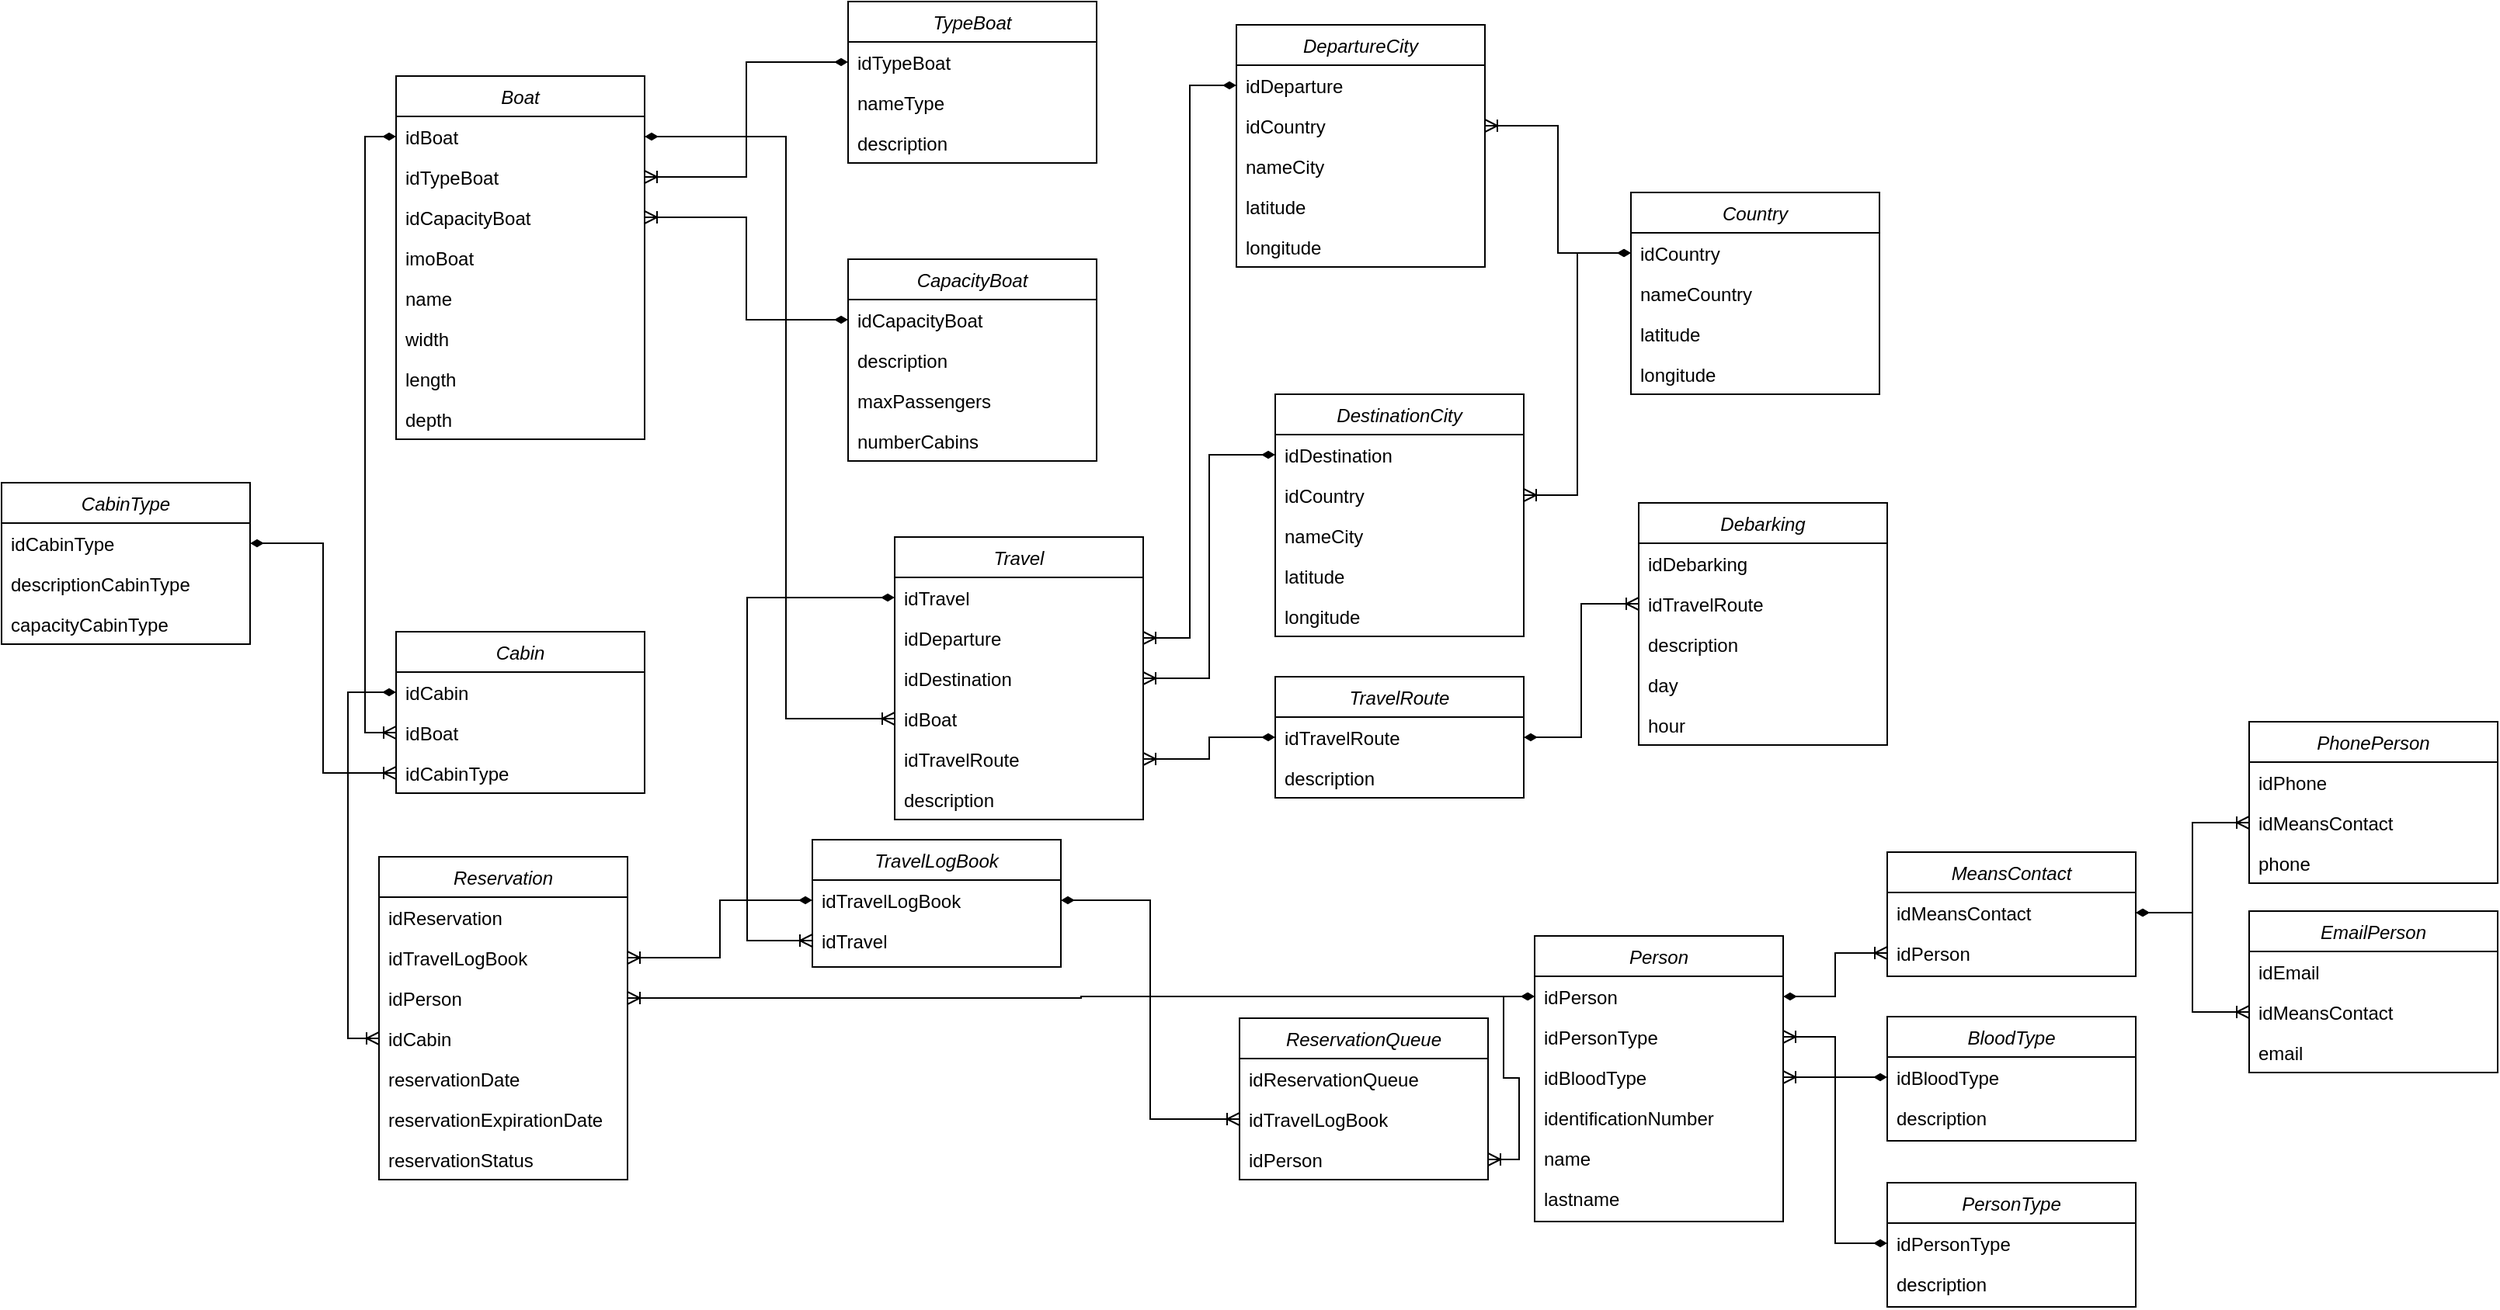 <mxfile version="15.4.0" type="device"><diagram id="C5RBs43oDa-KdzZeNtuy" name="Page-1"><mxGraphModel dx="1700" dy="823" grid="0" gridSize="10" guides="1" tooltips="1" connect="1" arrows="1" fold="1" page="1" pageScale="1" pageWidth="1000" pageHeight="700" math="0" shadow="0"><root><mxCell id="WIyWlLk6GJQsqaUBKTNV-0"/><mxCell id="WIyWlLk6GJQsqaUBKTNV-1" parent="WIyWlLk6GJQsqaUBKTNV-0"/><mxCell id="zkfFHV4jXpPFQw0GAbJ--0" value="Boat" style="swimlane;fontStyle=2;align=center;verticalAlign=top;childLayout=stackLayout;horizontal=1;startSize=26;horizontalStack=0;resizeParent=1;resizeLast=0;collapsible=1;marginBottom=0;rounded=0;shadow=0;strokeWidth=1;" parent="WIyWlLk6GJQsqaUBKTNV-1" vertex="1"><mxGeometry x="40" y="120" width="160" height="234" as="geometry"><mxRectangle x="230" y="140" width="160" height="26" as="alternateBounds"/></mxGeometry></mxCell><mxCell id="zkfFHV4jXpPFQw0GAbJ--1" value="idBoat" style="text;align=left;verticalAlign=top;spacingLeft=4;spacingRight=4;overflow=hidden;rotatable=0;points=[[0,0.5],[1,0.5]];portConstraint=eastwest;" parent="zkfFHV4jXpPFQw0GAbJ--0" vertex="1"><mxGeometry y="26" width="160" height="26" as="geometry"/></mxCell><mxCell id="qh6ZkRq67ERM3_YpmXy7-5" value="idTypeBoat" style="text;align=left;verticalAlign=top;spacingLeft=4;spacingRight=4;overflow=hidden;rotatable=0;points=[[0,0.5],[1,0.5]];portConstraint=eastwest;" parent="zkfFHV4jXpPFQw0GAbJ--0" vertex="1"><mxGeometry y="52" width="160" height="26" as="geometry"/></mxCell><mxCell id="qh6ZkRq67ERM3_YpmXy7-20" value="idCapacityBoat" style="text;align=left;verticalAlign=top;spacingLeft=4;spacingRight=4;overflow=hidden;rotatable=0;points=[[0,0.5],[1,0.5]];portConstraint=eastwest;rounded=0;shadow=0;html=0;" parent="zkfFHV4jXpPFQw0GAbJ--0" vertex="1"><mxGeometry y="78" width="160" height="26" as="geometry"/></mxCell><mxCell id="zkfFHV4jXpPFQw0GAbJ--2" value="imoBoat" style="text;align=left;verticalAlign=top;spacingLeft=4;spacingRight=4;overflow=hidden;rotatable=0;points=[[0,0.5],[1,0.5]];portConstraint=eastwest;rounded=0;shadow=0;html=0;" parent="zkfFHV4jXpPFQw0GAbJ--0" vertex="1"><mxGeometry y="104" width="160" height="26" as="geometry"/></mxCell><mxCell id="qh6ZkRq67ERM3_YpmXy7-0" value="name" style="text;align=left;verticalAlign=top;spacingLeft=4;spacingRight=4;overflow=hidden;rotatable=0;points=[[0,0.5],[1,0.5]];portConstraint=eastwest;rounded=0;shadow=0;html=0;" parent="zkfFHV4jXpPFQw0GAbJ--0" vertex="1"><mxGeometry y="130" width="160" height="26" as="geometry"/></mxCell><mxCell id="qh6ZkRq67ERM3_YpmXy7-2" value="width   " style="text;align=left;verticalAlign=top;spacingLeft=4;spacingRight=4;overflow=hidden;rotatable=0;points=[[0,0.5],[1,0.5]];portConstraint=eastwest;rounded=0;shadow=0;html=0;" parent="zkfFHV4jXpPFQw0GAbJ--0" vertex="1"><mxGeometry y="156" width="160" height="26" as="geometry"/></mxCell><mxCell id="qh6ZkRq67ERM3_YpmXy7-3" value="length" style="text;align=left;verticalAlign=top;spacingLeft=4;spacingRight=4;overflow=hidden;rotatable=0;points=[[0,0.5],[1,0.5]];portConstraint=eastwest;rounded=0;shadow=0;html=0;" parent="zkfFHV4jXpPFQw0GAbJ--0" vertex="1"><mxGeometry y="182" width="160" height="26" as="geometry"/></mxCell><mxCell id="qh6ZkRq67ERM3_YpmXy7-4" value="depth" style="text;align=left;verticalAlign=top;spacingLeft=4;spacingRight=4;overflow=hidden;rotatable=0;points=[[0,0.5],[1,0.5]];portConstraint=eastwest;rounded=0;shadow=0;html=0;" parent="zkfFHV4jXpPFQw0GAbJ--0" vertex="1"><mxGeometry y="208" width="160" height="26" as="geometry"/></mxCell><mxCell id="qh6ZkRq67ERM3_YpmXy7-14" style="edgeStyle=orthogonalEdgeStyle;rounded=0;orthogonalLoop=1;jettySize=auto;html=1;endArrow=ERoneToMany;endFill=0;startArrow=diamondThin;startFill=1;exitX=0;exitY=0.5;exitDx=0;exitDy=0;" parent="WIyWlLk6GJQsqaUBKTNV-1" source="qh6ZkRq67ERM3_YpmXy7-8" target="qh6ZkRq67ERM3_YpmXy7-5" edge="1"><mxGeometry relative="1" as="geometry"/></mxCell><mxCell id="qh6ZkRq67ERM3_YpmXy7-6" value="TypeBoat" style="swimlane;fontStyle=2;align=center;verticalAlign=top;childLayout=stackLayout;horizontal=1;startSize=26;horizontalStack=0;resizeParent=1;resizeLast=0;collapsible=1;marginBottom=0;rounded=0;shadow=0;strokeWidth=1;" parent="WIyWlLk6GJQsqaUBKTNV-1" vertex="1"><mxGeometry x="331" y="72" width="160" height="104" as="geometry"><mxRectangle x="230" y="140" width="160" height="26" as="alternateBounds"/></mxGeometry></mxCell><mxCell id="qh6ZkRq67ERM3_YpmXy7-8" value="idTypeBoat" style="text;align=left;verticalAlign=top;spacingLeft=4;spacingRight=4;overflow=hidden;rotatable=0;points=[[0,0.5],[1,0.5]];portConstraint=eastwest;" parent="qh6ZkRq67ERM3_YpmXy7-6" vertex="1"><mxGeometry y="26" width="160" height="26" as="geometry"/></mxCell><mxCell id="qh6ZkRq67ERM3_YpmXy7-12" value="nameType" style="text;align=left;verticalAlign=top;spacingLeft=4;spacingRight=4;overflow=hidden;rotatable=0;points=[[0,0.5],[1,0.5]];portConstraint=eastwest;rounded=0;shadow=0;html=0;" parent="qh6ZkRq67ERM3_YpmXy7-6" vertex="1"><mxGeometry y="52" width="160" height="26" as="geometry"/></mxCell><mxCell id="qh6ZkRq67ERM3_YpmXy7-13" value="description" style="text;align=left;verticalAlign=top;spacingLeft=4;spacingRight=4;overflow=hidden;rotatable=0;points=[[0,0.5],[1,0.5]];portConstraint=eastwest;rounded=0;shadow=0;html=0;" parent="qh6ZkRq67ERM3_YpmXy7-6" vertex="1"><mxGeometry y="78" width="160" height="26" as="geometry"/></mxCell><mxCell id="qh6ZkRq67ERM3_YpmXy7-16" value="CapacityBoat" style="swimlane;fontStyle=2;align=center;verticalAlign=top;childLayout=stackLayout;horizontal=1;startSize=26;horizontalStack=0;resizeParent=1;resizeLast=0;collapsible=1;marginBottom=0;rounded=0;shadow=0;strokeWidth=1;" parent="WIyWlLk6GJQsqaUBKTNV-1" vertex="1"><mxGeometry x="331" y="238" width="160" height="130" as="geometry"><mxRectangle x="230" y="140" width="160" height="26" as="alternateBounds"/></mxGeometry></mxCell><mxCell id="qh6ZkRq67ERM3_YpmXy7-17" value="idCapacityBoat" style="text;align=left;verticalAlign=top;spacingLeft=4;spacingRight=4;overflow=hidden;rotatable=0;points=[[0,0.5],[1,0.5]];portConstraint=eastwest;" parent="qh6ZkRq67ERM3_YpmXy7-16" vertex="1"><mxGeometry y="26" width="160" height="26" as="geometry"/></mxCell><mxCell id="qh6ZkRq67ERM3_YpmXy7-18" value="description" style="text;align=left;verticalAlign=top;spacingLeft=4;spacingRight=4;overflow=hidden;rotatable=0;points=[[0,0.5],[1,0.5]];portConstraint=eastwest;rounded=0;shadow=0;html=0;" parent="qh6ZkRq67ERM3_YpmXy7-16" vertex="1"><mxGeometry y="52" width="160" height="26" as="geometry"/></mxCell><mxCell id="qh6ZkRq67ERM3_YpmXy7-51" value="maxPassengers" style="text;align=left;verticalAlign=top;spacingLeft=4;spacingRight=4;overflow=hidden;rotatable=0;points=[[0,0.5],[1,0.5]];portConstraint=eastwest;rounded=0;shadow=0;html=0;" parent="qh6ZkRq67ERM3_YpmXy7-16" vertex="1"><mxGeometry y="78" width="160" height="26" as="geometry"/></mxCell><mxCell id="qh6ZkRq67ERM3_YpmXy7-52" value="numberCabins" style="text;align=left;verticalAlign=top;spacingLeft=4;spacingRight=4;overflow=hidden;rotatable=0;points=[[0,0.5],[1,0.5]];portConstraint=eastwest;rounded=0;shadow=0;html=0;" parent="qh6ZkRq67ERM3_YpmXy7-16" vertex="1"><mxGeometry y="104" width="160" height="26" as="geometry"/></mxCell><mxCell id="qh6ZkRq67ERM3_YpmXy7-21" style="edgeStyle=orthogonalEdgeStyle;rounded=0;orthogonalLoop=1;jettySize=auto;html=1;entryX=1;entryY=0.5;entryDx=0;entryDy=0;startArrow=diamondThin;startFill=1;endArrow=ERoneToMany;endFill=0;" parent="WIyWlLk6GJQsqaUBKTNV-1" source="qh6ZkRq67ERM3_YpmXy7-17" target="qh6ZkRq67ERM3_YpmXy7-20" edge="1"><mxGeometry relative="1" as="geometry"/></mxCell><mxCell id="qh6ZkRq67ERM3_YpmXy7-22" value="Travel" style="swimlane;fontStyle=2;align=center;verticalAlign=top;childLayout=stackLayout;horizontal=1;startSize=26;horizontalStack=0;resizeParent=1;resizeLast=0;collapsible=1;marginBottom=0;rounded=0;shadow=0;strokeWidth=1;" parent="WIyWlLk6GJQsqaUBKTNV-1" vertex="1"><mxGeometry x="361" y="417" width="160" height="182" as="geometry"><mxRectangle x="230" y="140" width="160" height="26" as="alternateBounds"/></mxGeometry></mxCell><mxCell id="qh6ZkRq67ERM3_YpmXy7-23" value="idTravel" style="text;align=left;verticalAlign=top;spacingLeft=4;spacingRight=4;overflow=hidden;rotatable=0;points=[[0,0.5],[1,0.5]];portConstraint=eastwest;" parent="qh6ZkRq67ERM3_YpmXy7-22" vertex="1"><mxGeometry y="26" width="160" height="26" as="geometry"/></mxCell><mxCell id="qh6ZkRq67ERM3_YpmXy7-46" value="idDeparture" style="text;align=left;verticalAlign=top;spacingLeft=4;spacingRight=4;overflow=hidden;rotatable=0;points=[[0,0.5],[1,0.5]];portConstraint=eastwest;" parent="qh6ZkRq67ERM3_YpmXy7-22" vertex="1"><mxGeometry y="52" width="160" height="26" as="geometry"/></mxCell><mxCell id="qh6ZkRq67ERM3_YpmXy7-45" value="idDestination" style="text;align=left;verticalAlign=top;spacingLeft=4;spacingRight=4;overflow=hidden;rotatable=0;points=[[0,0.5],[1,0.5]];portConstraint=eastwest;" parent="qh6ZkRq67ERM3_YpmXy7-22" vertex="1"><mxGeometry y="78" width="160" height="26" as="geometry"/></mxCell><mxCell id="qh6ZkRq67ERM3_YpmXy7-53" value="idBoat" style="text;align=left;verticalAlign=top;spacingLeft=4;spacingRight=4;overflow=hidden;rotatable=0;points=[[0,0.5],[1,0.5]];portConstraint=eastwest;" parent="qh6ZkRq67ERM3_YpmXy7-22" vertex="1"><mxGeometry y="104" width="160" height="26" as="geometry"/></mxCell><mxCell id="qh6ZkRq67ERM3_YpmXy7-24" value="idTravelRoute" style="text;align=left;verticalAlign=top;spacingLeft=4;spacingRight=4;overflow=hidden;rotatable=0;points=[[0,0.5],[1,0.5]];portConstraint=eastwest;rounded=0;shadow=0;html=0;" parent="qh6ZkRq67ERM3_YpmXy7-22" vertex="1"><mxGeometry y="130" width="160" height="26" as="geometry"/></mxCell><mxCell id="qh6ZkRq67ERM3_YpmXy7-141" value="description" style="text;align=left;verticalAlign=top;spacingLeft=4;spacingRight=4;overflow=hidden;rotatable=0;points=[[0,0.5],[1,0.5]];portConstraint=eastwest;rounded=0;shadow=0;html=0;" parent="qh6ZkRq67ERM3_YpmXy7-22" vertex="1"><mxGeometry y="156" width="160" height="26" as="geometry"/></mxCell><mxCell id="qh6ZkRq67ERM3_YpmXy7-26" value="DepartureCity" style="swimlane;fontStyle=2;align=center;verticalAlign=top;childLayout=stackLayout;horizontal=1;startSize=26;horizontalStack=0;resizeParent=1;resizeLast=0;collapsible=1;marginBottom=0;rounded=0;shadow=0;strokeWidth=1;" parent="WIyWlLk6GJQsqaUBKTNV-1" vertex="1"><mxGeometry x="581" y="87" width="160" height="156" as="geometry"><mxRectangle x="230" y="140" width="160" height="26" as="alternateBounds"/></mxGeometry></mxCell><mxCell id="qh6ZkRq67ERM3_YpmXy7-27" value="idDeparture" style="text;align=left;verticalAlign=top;spacingLeft=4;spacingRight=4;overflow=hidden;rotatable=0;points=[[0,0.5],[1,0.5]];portConstraint=eastwest;" parent="qh6ZkRq67ERM3_YpmXy7-26" vertex="1"><mxGeometry y="26" width="160" height="26" as="geometry"/></mxCell><mxCell id="qh6ZkRq67ERM3_YpmXy7-32" value="idCountry" style="text;align=left;verticalAlign=top;spacingLeft=4;spacingRight=4;overflow=hidden;rotatable=0;points=[[0,0.5],[1,0.5]];portConstraint=eastwest;rounded=0;shadow=0;html=0;" parent="qh6ZkRq67ERM3_YpmXy7-26" vertex="1"><mxGeometry y="52" width="160" height="26" as="geometry"/></mxCell><mxCell id="qh6ZkRq67ERM3_YpmXy7-28" value="nameCity" style="text;align=left;verticalAlign=top;spacingLeft=4;spacingRight=4;overflow=hidden;rotatable=0;points=[[0,0.5],[1,0.5]];portConstraint=eastwest;rounded=0;shadow=0;html=0;" parent="qh6ZkRq67ERM3_YpmXy7-26" vertex="1"><mxGeometry y="78" width="160" height="26" as="geometry"/></mxCell><mxCell id="qh6ZkRq67ERM3_YpmXy7-40" value="latitude" style="text;align=left;verticalAlign=top;spacingLeft=4;spacingRight=4;overflow=hidden;rotatable=0;points=[[0,0.5],[1,0.5]];portConstraint=eastwest;rounded=0;shadow=0;html=0;" parent="qh6ZkRq67ERM3_YpmXy7-26" vertex="1"><mxGeometry y="104" width="160" height="26" as="geometry"/></mxCell><mxCell id="qh6ZkRq67ERM3_YpmXy7-41" value="longitude" style="text;align=left;verticalAlign=top;spacingLeft=4;spacingRight=4;overflow=hidden;rotatable=0;points=[[0,0.5],[1,0.5]];portConstraint=eastwest;rounded=0;shadow=0;html=0;" parent="qh6ZkRq67ERM3_YpmXy7-26" vertex="1"><mxGeometry y="130" width="160" height="26" as="geometry"/></mxCell><mxCell id="qh6ZkRq67ERM3_YpmXy7-29" value="DestinationCity" style="swimlane;fontStyle=2;align=center;verticalAlign=top;childLayout=stackLayout;horizontal=1;startSize=26;horizontalStack=0;resizeParent=1;resizeLast=0;collapsible=1;marginBottom=0;rounded=0;shadow=0;strokeWidth=1;" parent="WIyWlLk6GJQsqaUBKTNV-1" vertex="1"><mxGeometry x="606" y="325" width="160" height="156" as="geometry"><mxRectangle x="230" y="140" width="160" height="26" as="alternateBounds"/></mxGeometry></mxCell><mxCell id="qh6ZkRq67ERM3_YpmXy7-30" value="idDestination" style="text;align=left;verticalAlign=top;spacingLeft=4;spacingRight=4;overflow=hidden;rotatable=0;points=[[0,0.5],[1,0.5]];portConstraint=eastwest;" parent="qh6ZkRq67ERM3_YpmXy7-29" vertex="1"><mxGeometry y="26" width="160" height="26" as="geometry"/></mxCell><mxCell id="qh6ZkRq67ERM3_YpmXy7-33" value="idCountry" style="text;align=left;verticalAlign=top;spacingLeft=4;spacingRight=4;overflow=hidden;rotatable=0;points=[[0,0.5],[1,0.5]];portConstraint=eastwest;rounded=0;shadow=0;html=0;" parent="qh6ZkRq67ERM3_YpmXy7-29" vertex="1"><mxGeometry y="52" width="160" height="26" as="geometry"/></mxCell><mxCell id="qh6ZkRq67ERM3_YpmXy7-31" value="nameCity" style="text;align=left;verticalAlign=top;spacingLeft=4;spacingRight=4;overflow=hidden;rotatable=0;points=[[0,0.5],[1,0.5]];portConstraint=eastwest;rounded=0;shadow=0;html=0;" parent="qh6ZkRq67ERM3_YpmXy7-29" vertex="1"><mxGeometry y="78" width="160" height="26" as="geometry"/></mxCell><mxCell id="qh6ZkRq67ERM3_YpmXy7-39" value="latitude" style="text;align=left;verticalAlign=top;spacingLeft=4;spacingRight=4;overflow=hidden;rotatable=0;points=[[0,0.5],[1,0.5]];portConstraint=eastwest;rounded=0;shadow=0;html=0;" parent="qh6ZkRq67ERM3_YpmXy7-29" vertex="1"><mxGeometry y="104" width="160" height="26" as="geometry"/></mxCell><mxCell id="qh6ZkRq67ERM3_YpmXy7-42" value="longitude" style="text;align=left;verticalAlign=top;spacingLeft=4;spacingRight=4;overflow=hidden;rotatable=0;points=[[0,0.5],[1,0.5]];portConstraint=eastwest;rounded=0;shadow=0;html=0;" parent="qh6ZkRq67ERM3_YpmXy7-29" vertex="1"><mxGeometry y="130" width="160" height="26" as="geometry"/></mxCell><mxCell id="qh6ZkRq67ERM3_YpmXy7-34" value="Country" style="swimlane;fontStyle=2;align=center;verticalAlign=top;childLayout=stackLayout;horizontal=1;startSize=26;horizontalStack=0;resizeParent=1;resizeLast=0;collapsible=1;marginBottom=0;rounded=0;shadow=0;strokeWidth=1;" parent="WIyWlLk6GJQsqaUBKTNV-1" vertex="1"><mxGeometry x="835" y="195" width="160" height="130" as="geometry"><mxRectangle x="230" y="140" width="160" height="26" as="alternateBounds"/></mxGeometry></mxCell><mxCell id="qh6ZkRq67ERM3_YpmXy7-35" value="idCountry" style="text;align=left;verticalAlign=top;spacingLeft=4;spacingRight=4;overflow=hidden;rotatable=0;points=[[0,0.5],[1,0.5]];portConstraint=eastwest;" parent="qh6ZkRq67ERM3_YpmXy7-34" vertex="1"><mxGeometry y="26" width="160" height="26" as="geometry"/></mxCell><mxCell id="qh6ZkRq67ERM3_YpmXy7-36" value="nameCountry" style="text;align=left;verticalAlign=top;spacingLeft=4;spacingRight=4;overflow=hidden;rotatable=0;points=[[0,0.5],[1,0.5]];portConstraint=eastwest;rounded=0;shadow=0;html=0;" parent="qh6ZkRq67ERM3_YpmXy7-34" vertex="1"><mxGeometry y="52" width="160" height="26" as="geometry"/></mxCell><mxCell id="qh6ZkRq67ERM3_YpmXy7-37" value="latitude&#10;" style="text;align=left;verticalAlign=top;spacingLeft=4;spacingRight=4;overflow=hidden;rotatable=0;points=[[0,0.5],[1,0.5]];portConstraint=eastwest;rounded=0;shadow=0;html=0;" parent="qh6ZkRq67ERM3_YpmXy7-34" vertex="1"><mxGeometry y="78" width="160" height="26" as="geometry"/></mxCell><mxCell id="qh6ZkRq67ERM3_YpmXy7-38" value="longitude" style="text;align=left;verticalAlign=top;spacingLeft=4;spacingRight=4;overflow=hidden;rotatable=0;points=[[0,0.5],[1,0.5]];portConstraint=eastwest;rounded=0;shadow=0;html=0;" parent="qh6ZkRq67ERM3_YpmXy7-34" vertex="1"><mxGeometry y="104" width="160" height="26" as="geometry"/></mxCell><mxCell id="qh6ZkRq67ERM3_YpmXy7-43" style="edgeStyle=orthogonalEdgeStyle;rounded=0;orthogonalLoop=1;jettySize=auto;html=1;entryX=1;entryY=0.5;entryDx=0;entryDy=0;startArrow=diamondThin;startFill=1;endArrow=ERoneToMany;endFill=0;" parent="WIyWlLk6GJQsqaUBKTNV-1" source="qh6ZkRq67ERM3_YpmXy7-35" target="qh6ZkRq67ERM3_YpmXy7-32" edge="1"><mxGeometry relative="1" as="geometry"/></mxCell><mxCell id="qh6ZkRq67ERM3_YpmXy7-44" style="edgeStyle=orthogonalEdgeStyle;rounded=0;orthogonalLoop=1;jettySize=auto;html=1;entryX=1;entryY=0.5;entryDx=0;entryDy=0;startArrow=diamondThin;startFill=1;endArrow=ERoneToMany;endFill=0;" parent="WIyWlLk6GJQsqaUBKTNV-1" source="qh6ZkRq67ERM3_YpmXy7-35" target="qh6ZkRq67ERM3_YpmXy7-33" edge="1"><mxGeometry relative="1" as="geometry"/></mxCell><mxCell id="qh6ZkRq67ERM3_YpmXy7-49" style="edgeStyle=orthogonalEdgeStyle;rounded=0;orthogonalLoop=1;jettySize=auto;html=1;entryX=1;entryY=0.5;entryDx=0;entryDy=0;startArrow=diamondThin;startFill=1;endArrow=ERoneToMany;endFill=0;" parent="WIyWlLk6GJQsqaUBKTNV-1" source="qh6ZkRq67ERM3_YpmXy7-27" target="qh6ZkRq67ERM3_YpmXy7-46" edge="1"><mxGeometry relative="1" as="geometry"/></mxCell><mxCell id="qh6ZkRq67ERM3_YpmXy7-50" style="edgeStyle=orthogonalEdgeStyle;rounded=0;orthogonalLoop=1;jettySize=auto;html=1;exitX=0;exitY=0.5;exitDx=0;exitDy=0;entryX=1;entryY=0.5;entryDx=0;entryDy=0;startArrow=diamondThin;startFill=1;endArrow=ERoneToMany;endFill=0;" parent="WIyWlLk6GJQsqaUBKTNV-1" source="qh6ZkRq67ERM3_YpmXy7-30" target="qh6ZkRq67ERM3_YpmXy7-45" edge="1"><mxGeometry relative="1" as="geometry"/></mxCell><mxCell id="qh6ZkRq67ERM3_YpmXy7-54" style="edgeStyle=orthogonalEdgeStyle;rounded=0;orthogonalLoop=1;jettySize=auto;html=1;entryX=0;entryY=0.5;entryDx=0;entryDy=0;startArrow=diamondThin;startFill=1;endArrow=ERoneToMany;endFill=0;" parent="WIyWlLk6GJQsqaUBKTNV-1" source="zkfFHV4jXpPFQw0GAbJ--1" target="qh6ZkRq67ERM3_YpmXy7-53" edge="1"><mxGeometry relative="1" as="geometry"><Array as="points"><mxPoint x="291" y="159"/><mxPoint x="291" y="534"/></Array></mxGeometry></mxCell><mxCell id="qh6ZkRq67ERM3_YpmXy7-55" value="TravelLogBook" style="swimlane;fontStyle=2;align=center;verticalAlign=top;childLayout=stackLayout;horizontal=1;startSize=26;horizontalStack=0;resizeParent=1;resizeLast=0;collapsible=1;marginBottom=0;rounded=0;shadow=0;strokeWidth=1;" parent="WIyWlLk6GJQsqaUBKTNV-1" vertex="1"><mxGeometry x="308" y="612" width="160" height="82" as="geometry"><mxRectangle x="230" y="140" width="160" height="26" as="alternateBounds"/></mxGeometry></mxCell><mxCell id="qh6ZkRq67ERM3_YpmXy7-56" value="idTravelLogBook" style="text;align=left;verticalAlign=top;spacingLeft=4;spacingRight=4;overflow=hidden;rotatable=0;points=[[0,0.5],[1,0.5]];portConstraint=eastwest;" parent="qh6ZkRq67ERM3_YpmXy7-55" vertex="1"><mxGeometry y="26" width="160" height="26" as="geometry"/></mxCell><mxCell id="qh6ZkRq67ERM3_YpmXy7-57" value="idTravel" style="text;align=left;verticalAlign=top;spacingLeft=4;spacingRight=4;overflow=hidden;rotatable=0;points=[[0,0.5],[1,0.5]];portConstraint=eastwest;" parent="qh6ZkRq67ERM3_YpmXy7-55" vertex="1"><mxGeometry y="52" width="160" height="26" as="geometry"/></mxCell><mxCell id="qh6ZkRq67ERM3_YpmXy7-61" style="edgeStyle=orthogonalEdgeStyle;rounded=0;orthogonalLoop=1;jettySize=auto;html=1;entryX=0;entryY=0.5;entryDx=0;entryDy=0;startArrow=diamondThin;startFill=1;endArrow=ERoneToMany;endFill=0;" parent="WIyWlLk6GJQsqaUBKTNV-1" source="qh6ZkRq67ERM3_YpmXy7-23" target="qh6ZkRq67ERM3_YpmXy7-57" edge="1"><mxGeometry relative="1" as="geometry"><Array as="points"><mxPoint x="266" y="456"/><mxPoint x="266" y="677"/></Array></mxGeometry></mxCell><mxCell id="qh6ZkRq67ERM3_YpmXy7-62" value="Person" style="swimlane;fontStyle=2;align=center;verticalAlign=top;childLayout=stackLayout;horizontal=1;startSize=26;horizontalStack=0;resizeParent=1;resizeLast=0;collapsible=1;marginBottom=0;rounded=0;shadow=0;strokeWidth=1;" parent="WIyWlLk6GJQsqaUBKTNV-1" vertex="1"><mxGeometry x="773" y="674" width="160" height="184" as="geometry"><mxRectangle x="230" y="140" width="160" height="26" as="alternateBounds"/></mxGeometry></mxCell><mxCell id="qh6ZkRq67ERM3_YpmXy7-63" value="idPerson" style="text;align=left;verticalAlign=top;spacingLeft=4;spacingRight=4;overflow=hidden;rotatable=0;points=[[0,0.5],[1,0.5]];portConstraint=eastwest;" parent="qh6ZkRq67ERM3_YpmXy7-62" vertex="1"><mxGeometry y="26" width="160" height="26" as="geometry"/></mxCell><mxCell id="qh6ZkRq67ERM3_YpmXy7-67" value="idPersonType" style="text;align=left;verticalAlign=top;spacingLeft=4;spacingRight=4;overflow=hidden;rotatable=0;points=[[0,0.5],[1,0.5]];portConstraint=eastwest;" parent="qh6ZkRq67ERM3_YpmXy7-62" vertex="1"><mxGeometry y="52" width="160" height="26" as="geometry"/></mxCell><mxCell id="qh6ZkRq67ERM3_YpmXy7-92" value="idBloodType" style="text;align=left;verticalAlign=top;spacingLeft=4;spacingRight=4;overflow=hidden;rotatable=0;points=[[0,0.5],[1,0.5]];portConstraint=eastwest;" parent="qh6ZkRq67ERM3_YpmXy7-62" vertex="1"><mxGeometry y="78" width="160" height="26" as="geometry"/></mxCell><mxCell id="qh6ZkRq67ERM3_YpmXy7-64" value="identificationNumber" style="text;align=left;verticalAlign=top;spacingLeft=4;spacingRight=4;overflow=hidden;rotatable=0;points=[[0,0.5],[1,0.5]];portConstraint=eastwest;" parent="qh6ZkRq67ERM3_YpmXy7-62" vertex="1"><mxGeometry y="104" width="160" height="26" as="geometry"/></mxCell><mxCell id="qh6ZkRq67ERM3_YpmXy7-65" value="name" style="text;align=left;verticalAlign=top;spacingLeft=4;spacingRight=4;overflow=hidden;rotatable=0;points=[[0,0.5],[1,0.5]];portConstraint=eastwest;" parent="qh6ZkRq67ERM3_YpmXy7-62" vertex="1"><mxGeometry y="130" width="160" height="26" as="geometry"/></mxCell><mxCell id="qh6ZkRq67ERM3_YpmXy7-66" value="lastname" style="text;align=left;verticalAlign=top;spacingLeft=4;spacingRight=4;overflow=hidden;rotatable=0;points=[[0,0.5],[1,0.5]];portConstraint=eastwest;" parent="qh6ZkRq67ERM3_YpmXy7-62" vertex="1"><mxGeometry y="156" width="160" height="26" as="geometry"/></mxCell><mxCell id="qh6ZkRq67ERM3_YpmXy7-68" value="MeansContact" style="swimlane;fontStyle=2;align=center;verticalAlign=top;childLayout=stackLayout;horizontal=1;startSize=26;horizontalStack=0;resizeParent=1;resizeLast=0;collapsible=1;marginBottom=0;rounded=0;shadow=0;strokeWidth=1;" parent="WIyWlLk6GJQsqaUBKTNV-1" vertex="1"><mxGeometry x="1000" y="620" width="160" height="80" as="geometry"><mxRectangle x="230" y="140" width="160" height="26" as="alternateBounds"/></mxGeometry></mxCell><mxCell id="qh6ZkRq67ERM3_YpmXy7-69" value="idMeansContact" style="text;align=left;verticalAlign=top;spacingLeft=4;spacingRight=4;overflow=hidden;rotatable=0;points=[[0,0.5],[1,0.5]];portConstraint=eastwest;" parent="qh6ZkRq67ERM3_YpmXy7-68" vertex="1"><mxGeometry y="26" width="160" height="26" as="geometry"/></mxCell><mxCell id="qh6ZkRq67ERM3_YpmXy7-70" value="idPerson" style="text;align=left;verticalAlign=top;spacingLeft=4;spacingRight=4;overflow=hidden;rotatable=0;points=[[0,0.5],[1,0.5]];portConstraint=eastwest;" parent="qh6ZkRq67ERM3_YpmXy7-68" vertex="1"><mxGeometry y="52" width="160" height="26" as="geometry"/></mxCell><mxCell id="qh6ZkRq67ERM3_YpmXy7-74" style="edgeStyle=orthogonalEdgeStyle;rounded=0;orthogonalLoop=1;jettySize=auto;html=1;entryX=0;entryY=0.5;entryDx=0;entryDy=0;startArrow=diamondThin;startFill=1;endArrow=ERoneToMany;endFill=0;" parent="WIyWlLk6GJQsqaUBKTNV-1" source="qh6ZkRq67ERM3_YpmXy7-63" target="qh6ZkRq67ERM3_YpmXy7-70" edge="1"><mxGeometry relative="1" as="geometry"/></mxCell><mxCell id="qh6ZkRq67ERM3_YpmXy7-75" value="PhonePerson" style="swimlane;fontStyle=2;align=center;verticalAlign=top;childLayout=stackLayout;horizontal=1;startSize=26;horizontalStack=0;resizeParent=1;resizeLast=0;collapsible=1;marginBottom=0;rounded=0;shadow=0;strokeWidth=1;" parent="WIyWlLk6GJQsqaUBKTNV-1" vertex="1"><mxGeometry x="1233" y="536" width="160" height="104" as="geometry"><mxRectangle x="230" y="140" width="160" height="26" as="alternateBounds"/></mxGeometry></mxCell><mxCell id="qh6ZkRq67ERM3_YpmXy7-76" value="idPhone" style="text;align=left;verticalAlign=top;spacingLeft=4;spacingRight=4;overflow=hidden;rotatable=0;points=[[0,0.5],[1,0.5]];portConstraint=eastwest;" parent="qh6ZkRq67ERM3_YpmXy7-75" vertex="1"><mxGeometry y="26" width="160" height="26" as="geometry"/></mxCell><mxCell id="qh6ZkRq67ERM3_YpmXy7-77" value="idMeansContact" style="text;align=left;verticalAlign=top;spacingLeft=4;spacingRight=4;overflow=hidden;rotatable=0;points=[[0,0.5],[1,0.5]];portConstraint=eastwest;" parent="qh6ZkRq67ERM3_YpmXy7-75" vertex="1"><mxGeometry y="52" width="160" height="26" as="geometry"/></mxCell><mxCell id="qh6ZkRq67ERM3_YpmXy7-78" value="phone" style="text;align=left;verticalAlign=top;spacingLeft=4;spacingRight=4;overflow=hidden;rotatable=0;points=[[0,0.5],[1,0.5]];portConstraint=eastwest;" parent="qh6ZkRq67ERM3_YpmXy7-75" vertex="1"><mxGeometry y="78" width="160" height="26" as="geometry"/></mxCell><mxCell id="qh6ZkRq67ERM3_YpmXy7-79" style="edgeStyle=orthogonalEdgeStyle;rounded=0;orthogonalLoop=1;jettySize=auto;html=1;entryX=0;entryY=0.5;entryDx=0;entryDy=0;startArrow=diamondThin;startFill=1;endArrow=ERoneToMany;endFill=0;" parent="WIyWlLk6GJQsqaUBKTNV-1" source="qh6ZkRq67ERM3_YpmXy7-69" target="qh6ZkRq67ERM3_YpmXy7-77" edge="1"><mxGeometry relative="1" as="geometry"/></mxCell><mxCell id="qh6ZkRq67ERM3_YpmXy7-80" value="EmailPerson" style="swimlane;fontStyle=2;align=center;verticalAlign=top;childLayout=stackLayout;horizontal=1;startSize=26;horizontalStack=0;resizeParent=1;resizeLast=0;collapsible=1;marginBottom=0;rounded=0;shadow=0;strokeWidth=1;" parent="WIyWlLk6GJQsqaUBKTNV-1" vertex="1"><mxGeometry x="1233" y="658" width="160" height="104" as="geometry"><mxRectangle x="230" y="140" width="160" height="26" as="alternateBounds"/></mxGeometry></mxCell><mxCell id="qh6ZkRq67ERM3_YpmXy7-81" value="idEmail" style="text;align=left;verticalAlign=top;spacingLeft=4;spacingRight=4;overflow=hidden;rotatable=0;points=[[0,0.5],[1,0.5]];portConstraint=eastwest;" parent="qh6ZkRq67ERM3_YpmXy7-80" vertex="1"><mxGeometry y="26" width="160" height="26" as="geometry"/></mxCell><mxCell id="qh6ZkRq67ERM3_YpmXy7-82" value="idMeansContact" style="text;align=left;verticalAlign=top;spacingLeft=4;spacingRight=4;overflow=hidden;rotatable=0;points=[[0,0.5],[1,0.5]];portConstraint=eastwest;" parent="qh6ZkRq67ERM3_YpmXy7-80" vertex="1"><mxGeometry y="52" width="160" height="26" as="geometry"/></mxCell><mxCell id="qh6ZkRq67ERM3_YpmXy7-83" value="email" style="text;align=left;verticalAlign=top;spacingLeft=4;spacingRight=4;overflow=hidden;rotatable=0;points=[[0,0.5],[1,0.5]];portConstraint=eastwest;" parent="qh6ZkRq67ERM3_YpmXy7-80" vertex="1"><mxGeometry y="78" width="160" height="26" as="geometry"/></mxCell><mxCell id="qh6ZkRq67ERM3_YpmXy7-84" style="edgeStyle=orthogonalEdgeStyle;rounded=0;orthogonalLoop=1;jettySize=auto;html=1;entryX=0;entryY=0.5;entryDx=0;entryDy=0;startArrow=diamondThin;startFill=1;endArrow=ERoneToMany;endFill=0;" parent="WIyWlLk6GJQsqaUBKTNV-1" source="qh6ZkRq67ERM3_YpmXy7-69" target="qh6ZkRq67ERM3_YpmXy7-82" edge="1"><mxGeometry relative="1" as="geometry"/></mxCell><mxCell id="qh6ZkRq67ERM3_YpmXy7-85" value="BloodType" style="swimlane;fontStyle=2;align=center;verticalAlign=top;childLayout=stackLayout;horizontal=1;startSize=26;horizontalStack=0;resizeParent=1;resizeLast=0;collapsible=1;marginBottom=0;rounded=0;shadow=0;strokeWidth=1;" parent="WIyWlLk6GJQsqaUBKTNV-1" vertex="1"><mxGeometry x="1000" y="726" width="160" height="80" as="geometry"><mxRectangle x="230" y="140" width="160" height="26" as="alternateBounds"/></mxGeometry></mxCell><mxCell id="qh6ZkRq67ERM3_YpmXy7-86" value="idBloodType" style="text;align=left;verticalAlign=top;spacingLeft=4;spacingRight=4;overflow=hidden;rotatable=0;points=[[0,0.5],[1,0.5]];portConstraint=eastwest;" parent="qh6ZkRq67ERM3_YpmXy7-85" vertex="1"><mxGeometry y="26" width="160" height="26" as="geometry"/></mxCell><mxCell id="qh6ZkRq67ERM3_YpmXy7-87" value="description" style="text;align=left;verticalAlign=top;spacingLeft=4;spacingRight=4;overflow=hidden;rotatable=0;points=[[0,0.5],[1,0.5]];portConstraint=eastwest;" parent="qh6ZkRq67ERM3_YpmXy7-85" vertex="1"><mxGeometry y="52" width="160" height="26" as="geometry"/></mxCell><mxCell id="qh6ZkRq67ERM3_YpmXy7-89" value="PersonType" style="swimlane;fontStyle=2;align=center;verticalAlign=top;childLayout=stackLayout;horizontal=1;startSize=26;horizontalStack=0;resizeParent=1;resizeLast=0;collapsible=1;marginBottom=0;rounded=0;shadow=0;strokeWidth=1;" parent="WIyWlLk6GJQsqaUBKTNV-1" vertex="1"><mxGeometry x="1000" y="833" width="160" height="80" as="geometry"><mxRectangle x="230" y="140" width="160" height="26" as="alternateBounds"/></mxGeometry></mxCell><mxCell id="qh6ZkRq67ERM3_YpmXy7-90" value="idPersonType" style="text;align=left;verticalAlign=top;spacingLeft=4;spacingRight=4;overflow=hidden;rotatable=0;points=[[0,0.5],[1,0.5]];portConstraint=eastwest;" parent="qh6ZkRq67ERM3_YpmXy7-89" vertex="1"><mxGeometry y="26" width="160" height="26" as="geometry"/></mxCell><mxCell id="qh6ZkRq67ERM3_YpmXy7-91" value="description" style="text;align=left;verticalAlign=top;spacingLeft=4;spacingRight=4;overflow=hidden;rotatable=0;points=[[0,0.5],[1,0.5]];portConstraint=eastwest;" parent="qh6ZkRq67ERM3_YpmXy7-89" vertex="1"><mxGeometry y="52" width="160" height="26" as="geometry"/></mxCell><mxCell id="qh6ZkRq67ERM3_YpmXy7-93" style="edgeStyle=orthogonalEdgeStyle;rounded=0;orthogonalLoop=1;jettySize=auto;html=1;entryX=1;entryY=0.5;entryDx=0;entryDy=0;startArrow=diamondThin;startFill=1;endArrow=ERoneToMany;endFill=0;" parent="WIyWlLk6GJQsqaUBKTNV-1" source="qh6ZkRq67ERM3_YpmXy7-86" target="qh6ZkRq67ERM3_YpmXy7-92" edge="1"><mxGeometry relative="1" as="geometry"/></mxCell><mxCell id="qh6ZkRq67ERM3_YpmXy7-94" style="edgeStyle=orthogonalEdgeStyle;rounded=0;orthogonalLoop=1;jettySize=auto;html=1;entryX=1;entryY=0.5;entryDx=0;entryDy=0;startArrow=diamondThin;startFill=1;endArrow=ERoneToMany;endFill=0;" parent="WIyWlLk6GJQsqaUBKTNV-1" source="qh6ZkRq67ERM3_YpmXy7-90" target="qh6ZkRq67ERM3_YpmXy7-67" edge="1"><mxGeometry relative="1" as="geometry"/></mxCell><mxCell id="qh6ZkRq67ERM3_YpmXy7-97" value="Reservation" style="swimlane;fontStyle=2;align=center;verticalAlign=top;childLayout=stackLayout;horizontal=1;startSize=26;horizontalStack=0;resizeParent=1;resizeLast=0;collapsible=1;marginBottom=0;rounded=0;shadow=0;strokeWidth=1;" parent="WIyWlLk6GJQsqaUBKTNV-1" vertex="1"><mxGeometry x="29" y="623" width="160" height="208" as="geometry"><mxRectangle x="230" y="140" width="160" height="26" as="alternateBounds"/></mxGeometry></mxCell><mxCell id="qh6ZkRq67ERM3_YpmXy7-98" value="idReservation" style="text;align=left;verticalAlign=top;spacingLeft=4;spacingRight=4;overflow=hidden;rotatable=0;points=[[0,0.5],[1,0.5]];portConstraint=eastwest;" parent="qh6ZkRq67ERM3_YpmXy7-97" vertex="1"><mxGeometry y="26" width="160" height="26" as="geometry"/></mxCell><mxCell id="qh6ZkRq67ERM3_YpmXy7-99" value="idTravelLogBook" style="text;align=left;verticalAlign=top;spacingLeft=4;spacingRight=4;overflow=hidden;rotatable=0;points=[[0,0.5],[1,0.5]];portConstraint=eastwest;" parent="qh6ZkRq67ERM3_YpmXy7-97" vertex="1"><mxGeometry y="52" width="160" height="26" as="geometry"/></mxCell><mxCell id="qh6ZkRq67ERM3_YpmXy7-101" value="idPerson" style="text;align=left;verticalAlign=top;spacingLeft=4;spacingRight=4;overflow=hidden;rotatable=0;points=[[0,0.5],[1,0.5]];portConstraint=eastwest;" parent="qh6ZkRq67ERM3_YpmXy7-97" vertex="1"><mxGeometry y="78" width="160" height="26" as="geometry"/></mxCell><mxCell id="qh6ZkRq67ERM3_YpmXy7-115" value="idCabin" style="text;align=left;verticalAlign=top;spacingLeft=4;spacingRight=4;overflow=hidden;rotatable=0;points=[[0,0.5],[1,0.5]];portConstraint=eastwest;" parent="qh6ZkRq67ERM3_YpmXy7-97" vertex="1"><mxGeometry y="104" width="160" height="26" as="geometry"/></mxCell><mxCell id="qh6ZkRq67ERM3_YpmXy7-103" value="reservationDate" style="text;align=left;verticalAlign=top;spacingLeft=4;spacingRight=4;overflow=hidden;rotatable=0;points=[[0,0.5],[1,0.5]];portConstraint=eastwest;" parent="qh6ZkRq67ERM3_YpmXy7-97" vertex="1"><mxGeometry y="130" width="160" height="26" as="geometry"/></mxCell><mxCell id="qh6ZkRq67ERM3_YpmXy7-119" value="reservationExpirationDate" style="text;align=left;verticalAlign=top;spacingLeft=4;spacingRight=4;overflow=hidden;rotatable=0;points=[[0,0.5],[1,0.5]];portConstraint=eastwest;" parent="qh6ZkRq67ERM3_YpmXy7-97" vertex="1"><mxGeometry y="156" width="160" height="26" as="geometry"/></mxCell><mxCell id="qh6ZkRq67ERM3_YpmXy7-104" value="reservationStatus" style="text;align=left;verticalAlign=top;spacingLeft=4;spacingRight=4;overflow=hidden;rotatable=0;points=[[0,0.5],[1,0.5]];portConstraint=eastwest;" parent="qh6ZkRq67ERM3_YpmXy7-97" vertex="1"><mxGeometry y="182" width="160" height="26" as="geometry"/></mxCell><mxCell id="qh6ZkRq67ERM3_YpmXy7-100" style="edgeStyle=orthogonalEdgeStyle;rounded=0;orthogonalLoop=1;jettySize=auto;html=1;startArrow=diamondThin;startFill=1;endArrow=ERoneToMany;endFill=0;" parent="WIyWlLk6GJQsqaUBKTNV-1" source="qh6ZkRq67ERM3_YpmXy7-56" target="qh6ZkRq67ERM3_YpmXy7-99" edge="1"><mxGeometry relative="1" as="geometry"/></mxCell><mxCell id="qh6ZkRq67ERM3_YpmXy7-105" value="Cabin" style="swimlane;fontStyle=2;align=center;verticalAlign=top;childLayout=stackLayout;horizontal=1;startSize=26;horizontalStack=0;resizeParent=1;resizeLast=0;collapsible=1;marginBottom=0;rounded=0;shadow=0;strokeWidth=1;" parent="WIyWlLk6GJQsqaUBKTNV-1" vertex="1"><mxGeometry x="40" y="478" width="160" height="104" as="geometry"><mxRectangle x="230" y="140" width="160" height="26" as="alternateBounds"/></mxGeometry></mxCell><mxCell id="qh6ZkRq67ERM3_YpmXy7-106" value="idCabin" style="text;align=left;verticalAlign=top;spacingLeft=4;spacingRight=4;overflow=hidden;rotatable=0;points=[[0,0.5],[1,0.5]];portConstraint=eastwest;" parent="qh6ZkRq67ERM3_YpmXy7-105" vertex="1"><mxGeometry y="26" width="160" height="26" as="geometry"/></mxCell><mxCell id="qh6ZkRq67ERM3_YpmXy7-107" value="idBoat" style="text;align=left;verticalAlign=top;spacingLeft=4;spacingRight=4;overflow=hidden;rotatable=0;points=[[0,0.5],[1,0.5]];portConstraint=eastwest;" parent="qh6ZkRq67ERM3_YpmXy7-105" vertex="1"><mxGeometry y="52" width="160" height="26" as="geometry"/></mxCell><mxCell id="qh6ZkRq67ERM3_YpmXy7-109" value="idCabinType" style="text;align=left;verticalAlign=top;spacingLeft=4;spacingRight=4;overflow=hidden;rotatable=0;points=[[0,0.5],[1,0.5]];portConstraint=eastwest;" parent="qh6ZkRq67ERM3_YpmXy7-105" vertex="1"><mxGeometry y="78" width="160" height="26" as="geometry"/></mxCell><mxCell id="qh6ZkRq67ERM3_YpmXy7-108" style="edgeStyle=orthogonalEdgeStyle;rounded=0;orthogonalLoop=1;jettySize=auto;html=1;entryX=0;entryY=0.5;entryDx=0;entryDy=0;startArrow=diamondThin;startFill=1;endArrow=ERoneToMany;endFill=0;" parent="WIyWlLk6GJQsqaUBKTNV-1" source="zkfFHV4jXpPFQw0GAbJ--1" target="qh6ZkRq67ERM3_YpmXy7-107" edge="1"><mxGeometry relative="1" as="geometry"/></mxCell><mxCell id="qh6ZkRq67ERM3_YpmXy7-110" value="CabinType" style="swimlane;fontStyle=2;align=center;verticalAlign=top;childLayout=stackLayout;horizontal=1;startSize=26;horizontalStack=0;resizeParent=1;resizeLast=0;collapsible=1;marginBottom=0;rounded=0;shadow=0;strokeWidth=1;" parent="WIyWlLk6GJQsqaUBKTNV-1" vertex="1"><mxGeometry x="-214" y="382" width="160" height="104" as="geometry"><mxRectangle x="230" y="140" width="160" height="26" as="alternateBounds"/></mxGeometry></mxCell><mxCell id="qh6ZkRq67ERM3_YpmXy7-111" value="idCabinType" style="text;align=left;verticalAlign=top;spacingLeft=4;spacingRight=4;overflow=hidden;rotatable=0;points=[[0,0.5],[1,0.5]];portConstraint=eastwest;" parent="qh6ZkRq67ERM3_YpmXy7-110" vertex="1"><mxGeometry y="26" width="160" height="26" as="geometry"/></mxCell><mxCell id="qh6ZkRq67ERM3_YpmXy7-113" value="descriptionCabinType" style="text;align=left;verticalAlign=top;spacingLeft=4;spacingRight=4;overflow=hidden;rotatable=0;points=[[0,0.5],[1,0.5]];portConstraint=eastwest;" parent="qh6ZkRq67ERM3_YpmXy7-110" vertex="1"><mxGeometry y="52" width="160" height="26" as="geometry"/></mxCell><mxCell id="BqhBQURo9OfYhcGrFB93-0" value="capacityCabinType" style="text;align=left;verticalAlign=top;spacingLeft=4;spacingRight=4;overflow=hidden;rotatable=0;points=[[0,0.5],[1,0.5]];portConstraint=eastwest;" vertex="1" parent="qh6ZkRq67ERM3_YpmXy7-110"><mxGeometry y="78" width="160" height="26" as="geometry"/></mxCell><mxCell id="qh6ZkRq67ERM3_YpmXy7-114" style="edgeStyle=orthogonalEdgeStyle;rounded=0;orthogonalLoop=1;jettySize=auto;html=1;entryX=0;entryY=0.5;entryDx=0;entryDy=0;startArrow=diamondThin;startFill=1;endArrow=ERoneToMany;endFill=0;" parent="WIyWlLk6GJQsqaUBKTNV-1" source="qh6ZkRq67ERM3_YpmXy7-111" target="qh6ZkRq67ERM3_YpmXy7-109" edge="1"><mxGeometry relative="1" as="geometry"/></mxCell><mxCell id="qh6ZkRq67ERM3_YpmXy7-117" style="edgeStyle=orthogonalEdgeStyle;rounded=0;orthogonalLoop=1;jettySize=auto;html=1;entryX=0;entryY=0.5;entryDx=0;entryDy=0;startArrow=diamondThin;startFill=1;endArrow=ERoneToMany;endFill=0;" parent="WIyWlLk6GJQsqaUBKTNV-1" source="qh6ZkRq67ERM3_YpmXy7-106" target="qh6ZkRq67ERM3_YpmXy7-115" edge="1"><mxGeometry relative="1" as="geometry"/></mxCell><mxCell id="qh6ZkRq67ERM3_YpmXy7-118" style="edgeStyle=orthogonalEdgeStyle;rounded=0;orthogonalLoop=1;jettySize=auto;html=1;entryX=1;entryY=0.5;entryDx=0;entryDy=0;startArrow=diamondThin;startFill=1;endArrow=ERoneToMany;endFill=0;" parent="WIyWlLk6GJQsqaUBKTNV-1" source="qh6ZkRq67ERM3_YpmXy7-63" target="qh6ZkRq67ERM3_YpmXy7-101" edge="1"><mxGeometry relative="1" as="geometry"/></mxCell><mxCell id="qh6ZkRq67ERM3_YpmXy7-128" value="ReservationQueue" style="swimlane;fontStyle=2;align=center;verticalAlign=top;childLayout=stackLayout;horizontal=1;startSize=26;horizontalStack=0;resizeParent=1;resizeLast=0;collapsible=1;marginBottom=0;rounded=0;shadow=0;strokeWidth=1;" parent="WIyWlLk6GJQsqaUBKTNV-1" vertex="1"><mxGeometry x="583" y="727" width="160" height="104" as="geometry"><mxRectangle x="230" y="140" width="160" height="26" as="alternateBounds"/></mxGeometry></mxCell><mxCell id="qh6ZkRq67ERM3_YpmXy7-129" value="idReservationQueue" style="text;align=left;verticalAlign=top;spacingLeft=4;spacingRight=4;overflow=hidden;rotatable=0;points=[[0,0.5],[1,0.5]];portConstraint=eastwest;" parent="qh6ZkRq67ERM3_YpmXy7-128" vertex="1"><mxGeometry y="26" width="160" height="26" as="geometry"/></mxCell><mxCell id="qh6ZkRq67ERM3_YpmXy7-130" value="idTravelLogBook" style="text;align=left;verticalAlign=top;spacingLeft=4;spacingRight=4;overflow=hidden;rotatable=0;points=[[0,0.5],[1,0.5]];portConstraint=eastwest;" parent="qh6ZkRq67ERM3_YpmXy7-128" vertex="1"><mxGeometry y="52" width="160" height="26" as="geometry"/></mxCell><mxCell id="qh6ZkRq67ERM3_YpmXy7-131" value="idPerson" style="text;align=left;verticalAlign=top;spacingLeft=4;spacingRight=4;overflow=hidden;rotatable=0;points=[[0,0.5],[1,0.5]];portConstraint=eastwest;" parent="qh6ZkRq67ERM3_YpmXy7-128" vertex="1"><mxGeometry y="78" width="160" height="26" as="geometry"/></mxCell><mxCell id="qh6ZkRq67ERM3_YpmXy7-132" style="edgeStyle=orthogonalEdgeStyle;rounded=0;orthogonalLoop=1;jettySize=auto;html=1;entryX=1;entryY=0.5;entryDx=0;entryDy=0;startArrow=diamondThin;startFill=1;endArrow=ERoneToMany;endFill=0;" parent="WIyWlLk6GJQsqaUBKTNV-1" source="qh6ZkRq67ERM3_YpmXy7-63" target="qh6ZkRq67ERM3_YpmXy7-131" edge="1"><mxGeometry relative="1" as="geometry"/></mxCell><mxCell id="qh6ZkRq67ERM3_YpmXy7-133" style="edgeStyle=orthogonalEdgeStyle;rounded=0;orthogonalLoop=1;jettySize=auto;html=1;entryX=0;entryY=0.5;entryDx=0;entryDy=0;startArrow=diamondThin;startFill=1;endArrow=ERoneToMany;endFill=0;" parent="WIyWlLk6GJQsqaUBKTNV-1" source="qh6ZkRq67ERM3_YpmXy7-56" target="qh6ZkRq67ERM3_YpmXy7-130" edge="1"><mxGeometry relative="1" as="geometry"/></mxCell><mxCell id="qh6ZkRq67ERM3_YpmXy7-135" value="TravelRoute" style="swimlane;fontStyle=2;align=center;verticalAlign=top;childLayout=stackLayout;horizontal=1;startSize=26;horizontalStack=0;resizeParent=1;resizeLast=0;collapsible=1;marginBottom=0;rounded=0;shadow=0;strokeWidth=1;" parent="WIyWlLk6GJQsqaUBKTNV-1" vertex="1"><mxGeometry x="606" y="507" width="160" height="78" as="geometry"><mxRectangle x="230" y="140" width="160" height="26" as="alternateBounds"/></mxGeometry></mxCell><mxCell id="qh6ZkRq67ERM3_YpmXy7-137" value="idTravelRoute" style="text;align=left;verticalAlign=top;spacingLeft=4;spacingRight=4;overflow=hidden;rotatable=0;points=[[0,0.5],[1,0.5]];portConstraint=eastwest;rounded=0;shadow=0;html=0;" parent="qh6ZkRq67ERM3_YpmXy7-135" vertex="1"><mxGeometry y="26" width="160" height="26" as="geometry"/></mxCell><mxCell id="qh6ZkRq67ERM3_YpmXy7-138" value="description" style="text;align=left;verticalAlign=top;spacingLeft=4;spacingRight=4;overflow=hidden;rotatable=0;points=[[0,0.5],[1,0.5]];portConstraint=eastwest;rounded=0;shadow=0;html=0;" parent="qh6ZkRq67ERM3_YpmXy7-135" vertex="1"><mxGeometry y="52" width="160" height="26" as="geometry"/></mxCell><mxCell id="qh6ZkRq67ERM3_YpmXy7-142" style="edgeStyle=orthogonalEdgeStyle;rounded=0;orthogonalLoop=1;jettySize=auto;html=1;entryX=1;entryY=0.5;entryDx=0;entryDy=0;startArrow=diamondThin;startFill=1;endArrow=ERoneToMany;endFill=0;" parent="WIyWlLk6GJQsqaUBKTNV-1" source="qh6ZkRq67ERM3_YpmXy7-137" target="qh6ZkRq67ERM3_YpmXy7-24" edge="1"><mxGeometry relative="1" as="geometry"/></mxCell><mxCell id="qh6ZkRq67ERM3_YpmXy7-143" value="Debarking" style="swimlane;fontStyle=2;align=center;verticalAlign=top;childLayout=stackLayout;horizontal=1;startSize=26;horizontalStack=0;resizeParent=1;resizeLast=0;collapsible=1;marginBottom=0;rounded=0;shadow=0;strokeWidth=1;" parent="WIyWlLk6GJQsqaUBKTNV-1" vertex="1"><mxGeometry x="840" y="395" width="160" height="156" as="geometry"><mxRectangle x="230" y="140" width="160" height="26" as="alternateBounds"/></mxGeometry></mxCell><mxCell id="qh6ZkRq67ERM3_YpmXy7-144" value="idDebarking" style="text;align=left;verticalAlign=top;spacingLeft=4;spacingRight=4;overflow=hidden;rotatable=0;points=[[0,0.5],[1,0.5]];portConstraint=eastwest;rounded=0;shadow=0;html=0;" parent="qh6ZkRq67ERM3_YpmXy7-143" vertex="1"><mxGeometry y="26" width="160" height="26" as="geometry"/></mxCell><mxCell id="qh6ZkRq67ERM3_YpmXy7-145" value="idTravelRoute" style="text;align=left;verticalAlign=top;spacingLeft=4;spacingRight=4;overflow=hidden;rotatable=0;points=[[0,0.5],[1,0.5]];portConstraint=eastwest;rounded=0;shadow=0;html=0;" parent="qh6ZkRq67ERM3_YpmXy7-143" vertex="1"><mxGeometry y="52" width="160" height="26" as="geometry"/></mxCell><mxCell id="qh6ZkRq67ERM3_YpmXy7-149" value="description" style="text;align=left;verticalAlign=top;spacingLeft=4;spacingRight=4;overflow=hidden;rotatable=0;points=[[0,0.5],[1,0.5]];portConstraint=eastwest;rounded=0;shadow=0;html=0;" parent="qh6ZkRq67ERM3_YpmXy7-143" vertex="1"><mxGeometry y="78" width="160" height="26" as="geometry"/></mxCell><mxCell id="qh6ZkRq67ERM3_YpmXy7-147" value="day" style="text;align=left;verticalAlign=top;spacingLeft=4;spacingRight=4;overflow=hidden;rotatable=0;points=[[0,0.5],[1,0.5]];portConstraint=eastwest;rounded=0;shadow=0;html=0;" parent="qh6ZkRq67ERM3_YpmXy7-143" vertex="1"><mxGeometry y="104" width="160" height="26" as="geometry"/></mxCell><mxCell id="qh6ZkRq67ERM3_YpmXy7-146" value="hour" style="text;align=left;verticalAlign=top;spacingLeft=4;spacingRight=4;overflow=hidden;rotatable=0;points=[[0,0.5],[1,0.5]];portConstraint=eastwest;rounded=0;shadow=0;html=0;" parent="qh6ZkRq67ERM3_YpmXy7-143" vertex="1"><mxGeometry y="130" width="160" height="26" as="geometry"/></mxCell><mxCell id="qh6ZkRq67ERM3_YpmXy7-150" style="edgeStyle=orthogonalEdgeStyle;rounded=0;orthogonalLoop=1;jettySize=auto;html=1;entryX=0;entryY=0.5;entryDx=0;entryDy=0;startArrow=diamondThin;startFill=1;endArrow=ERoneToMany;endFill=0;" parent="WIyWlLk6GJQsqaUBKTNV-1" source="qh6ZkRq67ERM3_YpmXy7-137" target="qh6ZkRq67ERM3_YpmXy7-145" edge="1"><mxGeometry relative="1" as="geometry"/></mxCell></root></mxGraphModel></diagram></mxfile>